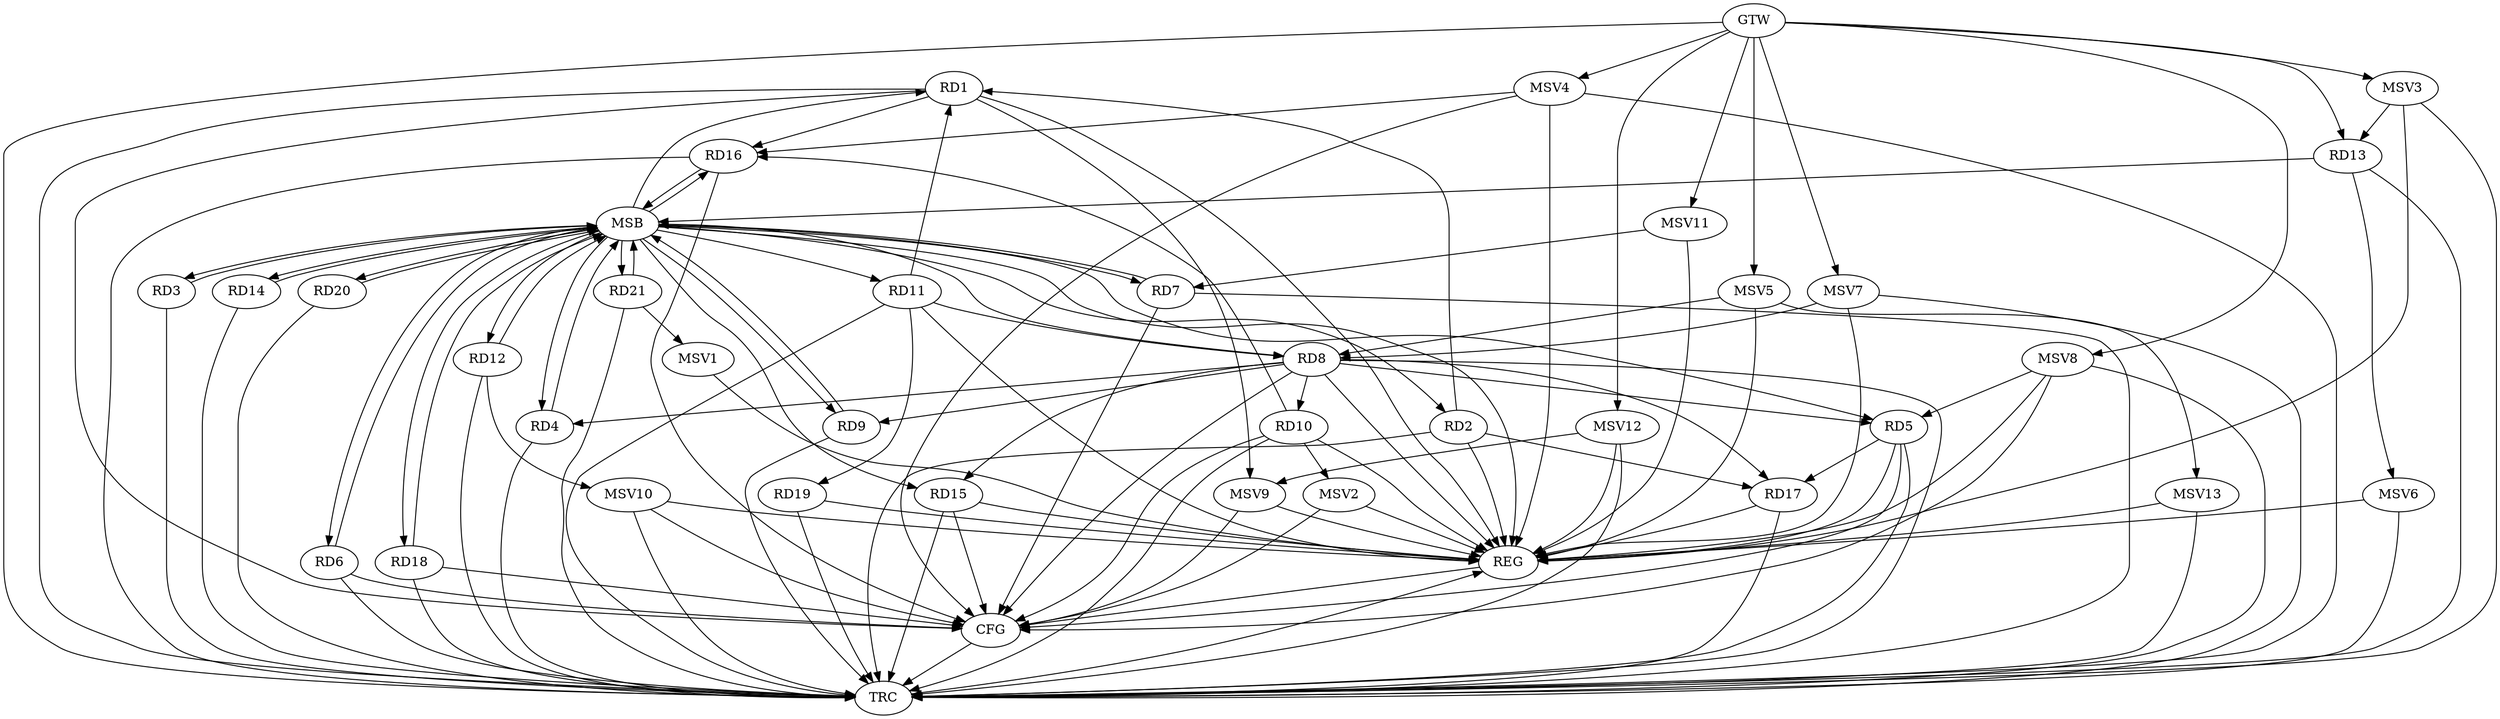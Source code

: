 strict digraph G {
  RD1 [ label="RD1" ];
  RD2 [ label="RD2" ];
  RD3 [ label="RD3" ];
  RD4 [ label="RD4" ];
  RD5 [ label="RD5" ];
  RD6 [ label="RD6" ];
  RD7 [ label="RD7" ];
  RD8 [ label="RD8" ];
  RD9 [ label="RD9" ];
  RD10 [ label="RD10" ];
  RD11 [ label="RD11" ];
  RD12 [ label="RD12" ];
  RD13 [ label="RD13" ];
  RD14 [ label="RD14" ];
  RD15 [ label="RD15" ];
  RD16 [ label="RD16" ];
  RD17 [ label="RD17" ];
  RD18 [ label="RD18" ];
  RD19 [ label="RD19" ];
  RD20 [ label="RD20" ];
  RD21 [ label="RD21" ];
  GTW [ label="GTW" ];
  REG [ label="REG" ];
  MSB [ label="MSB" ];
  CFG [ label="CFG" ];
  TRC [ label="TRC" ];
  MSV1 [ label="MSV1" ];
  MSV2 [ label="MSV2" ];
  MSV3 [ label="MSV3" ];
  MSV4 [ label="MSV4" ];
  MSV5 [ label="MSV5" ];
  MSV6 [ label="MSV6" ];
  MSV7 [ label="MSV7" ];
  MSV8 [ label="MSV8" ];
  MSV9 [ label="MSV9" ];
  MSV10 [ label="MSV10" ];
  MSV11 [ label="MSV11" ];
  MSV12 [ label="MSV12" ];
  MSV13 [ label="MSV13" ];
  RD2 -> RD1;
  RD11 -> RD1;
  RD1 -> RD16;
  RD2 -> RD17;
  RD8 -> RD4;
  RD5 -> RD17;
  RD8 -> RD10;
  RD11 -> RD8;
  RD8 -> RD15;
  RD8 -> RD17;
  RD10 -> RD16;
  RD11 -> RD19;
  GTW -> RD13;
  RD1 -> REG;
  RD2 -> REG;
  RD5 -> REG;
  RD8 -> REG;
  RD10 -> REG;
  RD11 -> REG;
  RD15 -> REG;
  RD17 -> REG;
  RD19 -> REG;
  RD3 -> MSB;
  MSB -> RD4;
  MSB -> RD20;
  MSB -> REG;
  RD4 -> MSB;
  MSB -> RD11;
  MSB -> RD12;
  MSB -> RD15;
  RD6 -> MSB;
  MSB -> RD1;
  MSB -> RD21;
  RD7 -> MSB;
  MSB -> RD14;
  RD9 -> MSB;
  MSB -> RD2;
  MSB -> RD6;
  MSB -> RD16;
  MSB -> RD18;
  RD12 -> MSB;
  MSB -> RD9;
  RD13 -> MSB;
  MSB -> RD8;
  RD14 -> MSB;
  MSB -> RD5;
  RD16 -> MSB;
  RD18 -> MSB;
  RD20 -> MSB;
  MSB -> RD7;
  RD21 -> MSB;
  MSB -> RD3;
  RD10 -> CFG;
  RD16 -> CFG;
  RD7 -> CFG;
  RD18 -> CFG;
  RD15 -> CFG;
  RD5 -> CFG;
  RD1 -> CFG;
  RD8 -> CFG;
  RD6 -> CFG;
  REG -> CFG;
  RD1 -> TRC;
  RD2 -> TRC;
  RD3 -> TRC;
  RD4 -> TRC;
  RD5 -> TRC;
  RD6 -> TRC;
  RD7 -> TRC;
  RD8 -> TRC;
  RD9 -> TRC;
  RD10 -> TRC;
  RD11 -> TRC;
  RD12 -> TRC;
  RD13 -> TRC;
  RD14 -> TRC;
  RD15 -> TRC;
  RD16 -> TRC;
  RD17 -> TRC;
  RD18 -> TRC;
  RD19 -> TRC;
  RD20 -> TRC;
  RD21 -> TRC;
  GTW -> TRC;
  CFG -> TRC;
  TRC -> REG;
  RD8 -> RD5;
  RD8 -> RD9;
  RD21 -> MSV1;
  MSV1 -> REG;
  RD10 -> MSV2;
  MSV2 -> REG;
  MSV2 -> CFG;
  MSV3 -> RD13;
  GTW -> MSV3;
  MSV3 -> REG;
  MSV3 -> TRC;
  MSV4 -> RD16;
  GTW -> MSV4;
  MSV4 -> REG;
  MSV4 -> TRC;
  MSV4 -> CFG;
  MSV5 -> RD8;
  GTW -> MSV5;
  MSV5 -> REG;
  RD13 -> MSV6;
  MSV6 -> REG;
  MSV6 -> TRC;
  MSV7 -> RD8;
  GTW -> MSV7;
  MSV7 -> REG;
  MSV7 -> TRC;
  MSV8 -> RD5;
  GTW -> MSV8;
  MSV8 -> REG;
  MSV8 -> TRC;
  MSV8 -> CFG;
  RD1 -> MSV9;
  MSV9 -> REG;
  MSV9 -> CFG;
  RD12 -> MSV10;
  MSV10 -> REG;
  MSV10 -> TRC;
  MSV10 -> CFG;
  MSV11 -> RD7;
  GTW -> MSV11;
  MSV11 -> REG;
  MSV12 -> MSV9;
  GTW -> MSV12;
  MSV12 -> REG;
  MSV12 -> TRC;
  MSV5 -> MSV13;
  MSV13 -> REG;
  MSV13 -> TRC;
}
